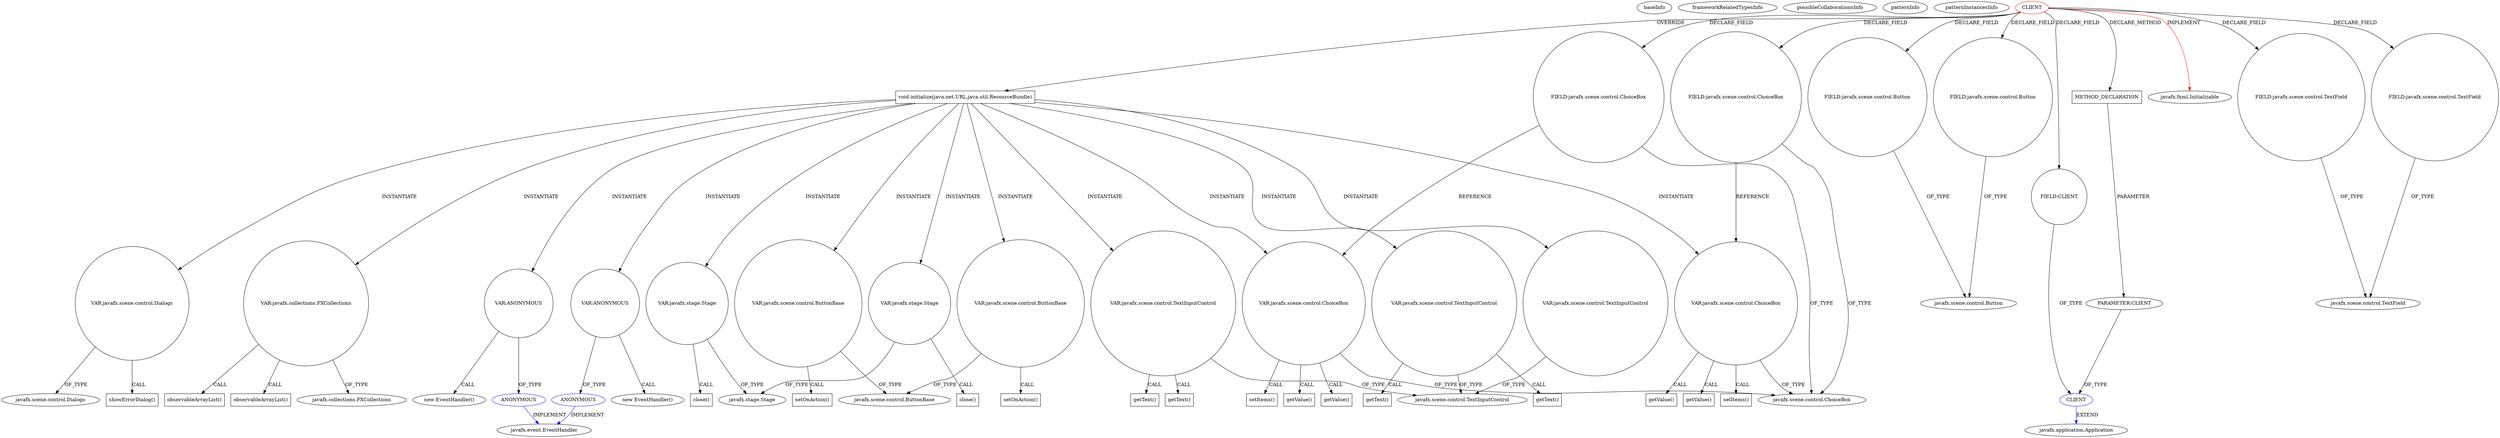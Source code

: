 digraph {
baseInfo[graphId=2401,category="pattern",isAnonymous=false,possibleRelation=true]
frameworkRelatedTypesInfo[0="javafx.fxml.Initializable"]
possibleCollaborationsInfo[0="2401~INSTANTIATION-OVERRIDING_METHOD_DECLARATION-~javafx.fxml.Initializable ~javafx.event.EventHandler ~false~true",1="2401~INSTANTIATION-OVERRIDING_METHOD_DECLARATION-~javafx.fxml.Initializable ~javafx.event.EventHandler ~false~true",2="2401~PARAMETER_TYPE_DECLARATION-CLIENT_METHOD_DECLARATION-FIELD_TYPE_DECLARATION-~javafx.fxml.Initializable ~javafx.application.Application ~false~false"]
patternInfo[frequency=2.0,patternRootClient=0]
patternInstancesInfo[0="diogocs1-FPessoais~/diogocs1-FPessoais/FPessoais-master/FinancasPessoais/src/app/controllers/CadastroContaController.java~CadastroContaController~2503",1="diogocs1-FPessoais~/diogocs1-FPessoais/FPessoais-master/FinancasPessoais/src/app/controllers/CadastroDespesaController.java~CadastroDespesaController~2506"]
68[label="javafx.scene.control.Dialogs",vertexType="FRAMEWORK_CLASS_TYPE",isFrameworkType=false]
66[label="VAR:javafx.scene.control.Dialogs",vertexType="VARIABLE_EXPRESION",isFrameworkType=false,shape=circle]
19[label="void initialize(java.net.URL,java.util.ResourceBundle)",vertexType="OVERRIDING_METHOD_DECLARATION",isFrameworkType=false,shape=box]
0[label="CLIENT",vertexType="ROOT_CLIENT_CLASS_DECLARATION",isFrameworkType=false,color=red]
2[label="FIELD:javafx.scene.control.Button",vertexType="FIELD_DECLARATION",isFrameworkType=false,shape=circle]
4[label="FIELD:javafx.scene.control.Button",vertexType="FIELD_DECLARATION",isFrameworkType=false,shape=circle]
8[label="FIELD:CLIENT",vertexType="FIELD_DECLARATION",isFrameworkType=false,shape=circle]
23[label="VAR:javafx.collections.FXCollections",vertexType="VARIABLE_EXPRESION",isFrameworkType=false,shape=circle]
73[label="VAR:ANONYMOUS",vertexType="VARIABLE_EXPRESION",isFrameworkType=false,shape=circle]
74[label="ANONYMOUS",vertexType="REFERENCE_ANONYMOUS_DECLARATION",isFrameworkType=false,color=blue]
72[label="new EventHandler()",vertexType="CONSTRUCTOR_CALL",isFrameworkType=false]
35[label="VAR:ANONYMOUS",vertexType="VARIABLE_EXPRESION",isFrameworkType=false,shape=circle]
36[label="ANONYMOUS",vertexType="REFERENCE_ANONYMOUS_DECLARATION",isFrameworkType=false,color=blue]
34[label="new EventHandler()",vertexType="CONSTRUCTOR_CALL",isFrameworkType=false]
67[label="showErrorDialog()",vertexType="INSIDE_CALL",isFrameworkType=false,shape=box]
24[label="observableArrayList()",vertexType="INSIDE_CALL",isFrameworkType=false,shape=box]
30[label="observableArrayList()",vertexType="INSIDE_CALL",isFrameworkType=false,shape=box]
1[label="javafx.fxml.Initializable",vertexType="FRAMEWORK_INTERFACE_TYPE",isFrameworkType=false]
63[label="VAR:javafx.stage.Stage",vertexType="VARIABLE_EXPRESION",isFrameworkType=false,shape=circle]
65[label="javafx.stage.Stage",vertexType="FRAMEWORK_CLASS_TYPE",isFrameworkType=false]
76[label="VAR:javafx.stage.Stage",vertexType="VARIABLE_EXPRESION",isFrameworkType=false,shape=circle]
37[label="javafx.event.EventHandler",vertexType="FRAMEWORK_INTERFACE_TYPE",isFrameworkType=false]
38[label="VAR:javafx.scene.control.TextInputControl",vertexType="VARIABLE_EXPRESION",isFrameworkType=false,shape=circle]
56[label="getText()",vertexType="INSIDE_CALL",isFrameworkType=false,shape=box]
41[label="VAR:javafx.scene.control.TextInputControl",vertexType="VARIABLE_EXPRESION",isFrameworkType=false,shape=circle]
45[label="getText()",vertexType="INSIDE_CALL",isFrameworkType=false,shape=box]
42[label="getText()",vertexType="INSIDE_CALL",isFrameworkType=false,shape=box]
50[label="VAR:javafx.scene.control.TextInputControl",vertexType="VARIABLE_EXPRESION",isFrameworkType=false,shape=circle]
54[label="getText()",vertexType="INSIDE_CALL",isFrameworkType=false,shape=box]
81[label="METHOD_DECLARATION",vertexType="CLIENT_METHOD_DECLARATION",isFrameworkType=false,shape=box]
82[label="PARAMETER:CLIENT",vertexType="PARAMETER_DECLARATION",isFrameworkType=false]
31[label="VAR:javafx.scene.control.ButtonBase",vertexType="VARIABLE_EXPRESION",isFrameworkType=false,shape=circle]
33[label="javafx.scene.control.ButtonBase",vertexType="FRAMEWORK_CLASS_TYPE",isFrameworkType=false]
69[label="VAR:javafx.scene.control.ButtonBase",vertexType="VARIABLE_EXPRESION",isFrameworkType=false,shape=circle]
20[label="VAR:javafx.scene.control.ChoiceBox",vertexType="VARIABLE_EXPRESION",isFrameworkType=false,shape=circle]
12[label="javafx.scene.control.ChoiceBox",vertexType="FRAMEWORK_CLASS_TYPE",isFrameworkType=false]
58[label="getValue()",vertexType="INSIDE_CALL",isFrameworkType=false,shape=box]
47[label="getValue()",vertexType="INSIDE_CALL",isFrameworkType=false,shape=box]
21[label="setItems()",vertexType="INSIDE_CALL",isFrameworkType=false,shape=box]
26[label="VAR:javafx.scene.control.ChoiceBox",vertexType="VARIABLE_EXPRESION",isFrameworkType=false,shape=circle]
49[label="getValue()",vertexType="INSIDE_CALL",isFrameworkType=false,shape=box]
60[label="getValue()",vertexType="INSIDE_CALL",isFrameworkType=false,shape=box]
27[label="setItems()",vertexType="INSIDE_CALL",isFrameworkType=false,shape=box]
13[label="FIELD:javafx.scene.control.ChoiceBox",vertexType="FIELD_DECLARATION",isFrameworkType=false,shape=circle]
11[label="FIELD:javafx.scene.control.ChoiceBox",vertexType="FIELD_DECLARATION",isFrameworkType=false,shape=circle]
77[label="close()",vertexType="INSIDE_CALL",isFrameworkType=false,shape=box]
64[label="close()",vertexType="INSIDE_CALL",isFrameworkType=false,shape=box]
3[label="javafx.scene.control.Button",vertexType="FRAMEWORK_CLASS_TYPE",isFrameworkType=false]
40[label="javafx.scene.control.TextInputControl",vertexType="FRAMEWORK_CLASS_TYPE",isFrameworkType=false]
17[label="FIELD:javafx.scene.control.TextField",vertexType="FIELD_DECLARATION",isFrameworkType=false,shape=circle]
16[label="javafx.scene.control.TextField",vertexType="FRAMEWORK_CLASS_TYPE",isFrameworkType=false]
15[label="FIELD:javafx.scene.control.TextField",vertexType="FIELD_DECLARATION",isFrameworkType=false,shape=circle]
25[label="javafx.collections.FXCollections",vertexType="FRAMEWORK_CLASS_TYPE",isFrameworkType=false]
9[label="CLIENT",vertexType="REFERENCE_CLIENT_CLASS_DECLARATION",isFrameworkType=false,color=blue]
10[label="javafx.application.Application",vertexType="FRAMEWORK_CLASS_TYPE",isFrameworkType=false]
32[label="setOnAction()",vertexType="INSIDE_CALL",isFrameworkType=false,shape=box]
70[label="setOnAction()",vertexType="INSIDE_CALL",isFrameworkType=false,shape=box]
9->10[label="EXTEND",color=blue]
20->21[label="CALL"]
66->68[label="OF_TYPE"]
0->81[label="DECLARE_METHOD"]
74->37[label="IMPLEMENT",color=blue]
11->20[label="REFERENCE"]
19->50[label="INSTANTIATE"]
23->30[label="CALL"]
73->74[label="OF_TYPE"]
23->24[label="CALL"]
63->64[label="CALL"]
15->16[label="OF_TYPE"]
19->66[label="INSTANTIATE"]
31->32[label="CALL"]
19->76[label="INSTANTIATE"]
38->56[label="CALL"]
38->40[label="OF_TYPE"]
0->1[label="IMPLEMENT",color=red]
41->42[label="CALL"]
26->27[label="CALL"]
11->12[label="OF_TYPE"]
81->82[label="PARAMETER"]
19->26[label="INSTANTIATE"]
69->33[label="OF_TYPE"]
8->9[label="OF_TYPE"]
31->33[label="OF_TYPE"]
20->12[label="OF_TYPE"]
82->9[label="OF_TYPE"]
26->12[label="OF_TYPE"]
13->26[label="REFERENCE"]
19->23[label="INSTANTIATE"]
63->65[label="OF_TYPE"]
38->45[label="CALL"]
35->34[label="CALL"]
36->37[label="IMPLEMENT",color=blue]
41->40[label="OF_TYPE"]
0->15[label="DECLARE_FIELD"]
19->35[label="INSTANTIATE"]
19->41[label="INSTANTIATE"]
73->72[label="CALL"]
0->19[label="OVERRIDE"]
19->63[label="INSTANTIATE"]
0->17[label="DECLARE_FIELD"]
19->20[label="INSTANTIATE"]
4->3[label="OF_TYPE"]
50->40[label="OF_TYPE"]
69->70[label="CALL"]
26->60[label="CALL"]
19->31[label="INSTANTIATE"]
0->13[label="DECLARE_FIELD"]
35->36[label="OF_TYPE"]
0->4[label="DECLARE_FIELD"]
19->38[label="INSTANTIATE"]
20->58[label="CALL"]
2->3[label="OF_TYPE"]
0->8[label="DECLARE_FIELD"]
66->67[label="CALL"]
23->25[label="OF_TYPE"]
20->47[label="CALL"]
76->65[label="OF_TYPE"]
76->77[label="CALL"]
41->54[label="CALL"]
17->16[label="OF_TYPE"]
13->12[label="OF_TYPE"]
0->2[label="DECLARE_FIELD"]
26->49[label="CALL"]
19->69[label="INSTANTIATE"]
19->73[label="INSTANTIATE"]
0->11[label="DECLARE_FIELD"]
}

